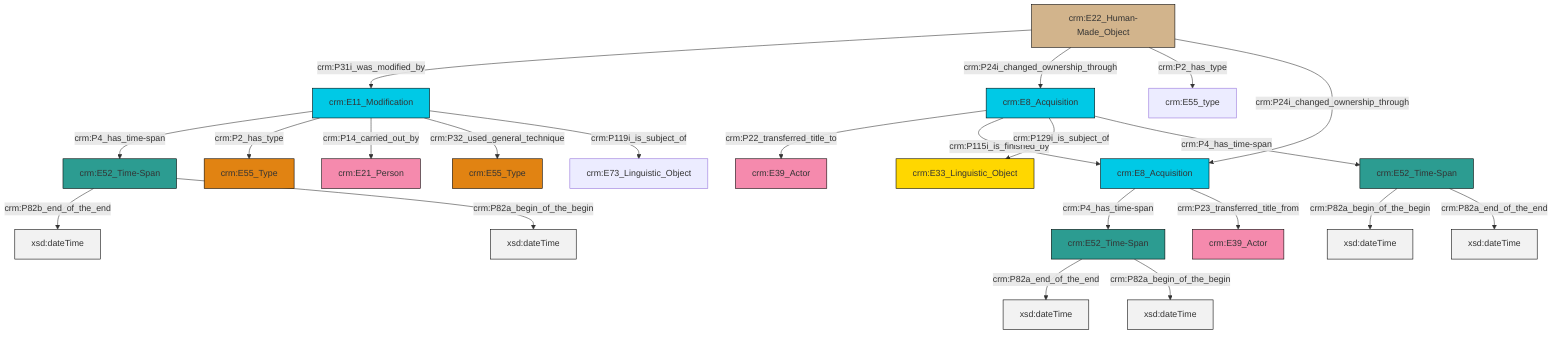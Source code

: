 graph TD
classDef Literal fill:#f2f2f2,stroke:#000000;
classDef CRM_Entity fill:#FFFFFF,stroke:#000000;
classDef Temporal_Entity fill:#00C9E6, stroke:#000000;
classDef Type fill:#E18312, stroke:#000000;
classDef Time-Span fill:#2C9C91, stroke:#000000;
classDef Appellation fill:#FFEB7F, stroke:#000000;
classDef Place fill:#008836, stroke:#000000;
classDef Persistent_Item fill:#B266B2, stroke:#000000;
classDef Conceptual_Object fill:#FFD700, stroke:#000000;
classDef Physical_Thing fill:#D2B48C, stroke:#000000;
classDef Actor fill:#f58aad, stroke:#000000;
classDef PC_Classes fill:#4ce600, stroke:#000000;
classDef Multi fill:#cccccc,stroke:#000000;

0["crm:E52_Time-Span"]:::Time-Span -->|crm:P82a_begin_of_the_begin| 1[xsd:dateTime]:::Literal
6["crm:E22_Human-Made_Object"]:::Physical_Thing -->|crm:P31i_was_modified_by| 7["crm:E11_Modification"]:::Temporal_Entity
8["crm:E8_Acquisition"]:::Temporal_Entity -->|crm:P22_transferred_title_to| 9["crm:E39_Actor"]:::Actor
7["crm:E11_Modification"]:::Temporal_Entity -->|crm:P4_has_time-span| 2["crm:E52_Time-Span"]:::Time-Span
7["crm:E11_Modification"]:::Temporal_Entity -->|crm:P2_has_type| 4["crm:E55_Type"]:::Type
7["crm:E11_Modification"]:::Temporal_Entity -->|crm:P14_carried_out_by| 15["crm:E21_Person"]:::Actor
8["crm:E8_Acquisition"]:::Temporal_Entity -->|crm:P115i_is_finished_by| 18["crm:E8_Acquisition"]:::Temporal_Entity
8["crm:E8_Acquisition"]:::Temporal_Entity -->|crm:P129i_is_subject_of| 24["crm:E33_Linguistic_Object"]:::Conceptual_Object
7["crm:E11_Modification"]:::Temporal_Entity -->|crm:P32_used_general_technique| 16["crm:E55_Type"]:::Type
6["crm:E22_Human-Made_Object"]:::Physical_Thing -->|crm:P24i_changed_ownership_through| 8["crm:E8_Acquisition"]:::Temporal_Entity
18["crm:E8_Acquisition"]:::Temporal_Entity -->|crm:P4_has_time-span| 26["crm:E52_Time-Span"]:::Time-Span
0["crm:E52_Time-Span"]:::Time-Span -->|crm:P82a_end_of_the_end| 28[xsd:dateTime]:::Literal
8["crm:E8_Acquisition"]:::Temporal_Entity -->|crm:P4_has_time-span| 0["crm:E52_Time-Span"]:::Time-Span
6["crm:E22_Human-Made_Object"]:::Physical_Thing -->|crm:P2_has_type| 10["crm:E55_type"]:::Default
2["crm:E52_Time-Span"]:::Time-Span -->|crm:P82b_end_of_the_end| 31[xsd:dateTime]:::Literal
7["crm:E11_Modification"]:::Temporal_Entity -->|crm:P119i_is_subject_of| 13["crm:E73_Linguistic_Object"]:::Default
6["crm:E22_Human-Made_Object"]:::Physical_Thing -->|crm:P24i_changed_ownership_through| 18["crm:E8_Acquisition"]:::Temporal_Entity
26["crm:E52_Time-Span"]:::Time-Span -->|crm:P82a_end_of_the_end| 32[xsd:dateTime]:::Literal
26["crm:E52_Time-Span"]:::Time-Span -->|crm:P82a_begin_of_the_begin| 34[xsd:dateTime]:::Literal
2["crm:E52_Time-Span"]:::Time-Span -->|crm:P82a_begin_of_the_begin| 35[xsd:dateTime]:::Literal
18["crm:E8_Acquisition"]:::Temporal_Entity -->|crm:P23_transferred_title_from| 22["crm:E39_Actor"]:::Actor
